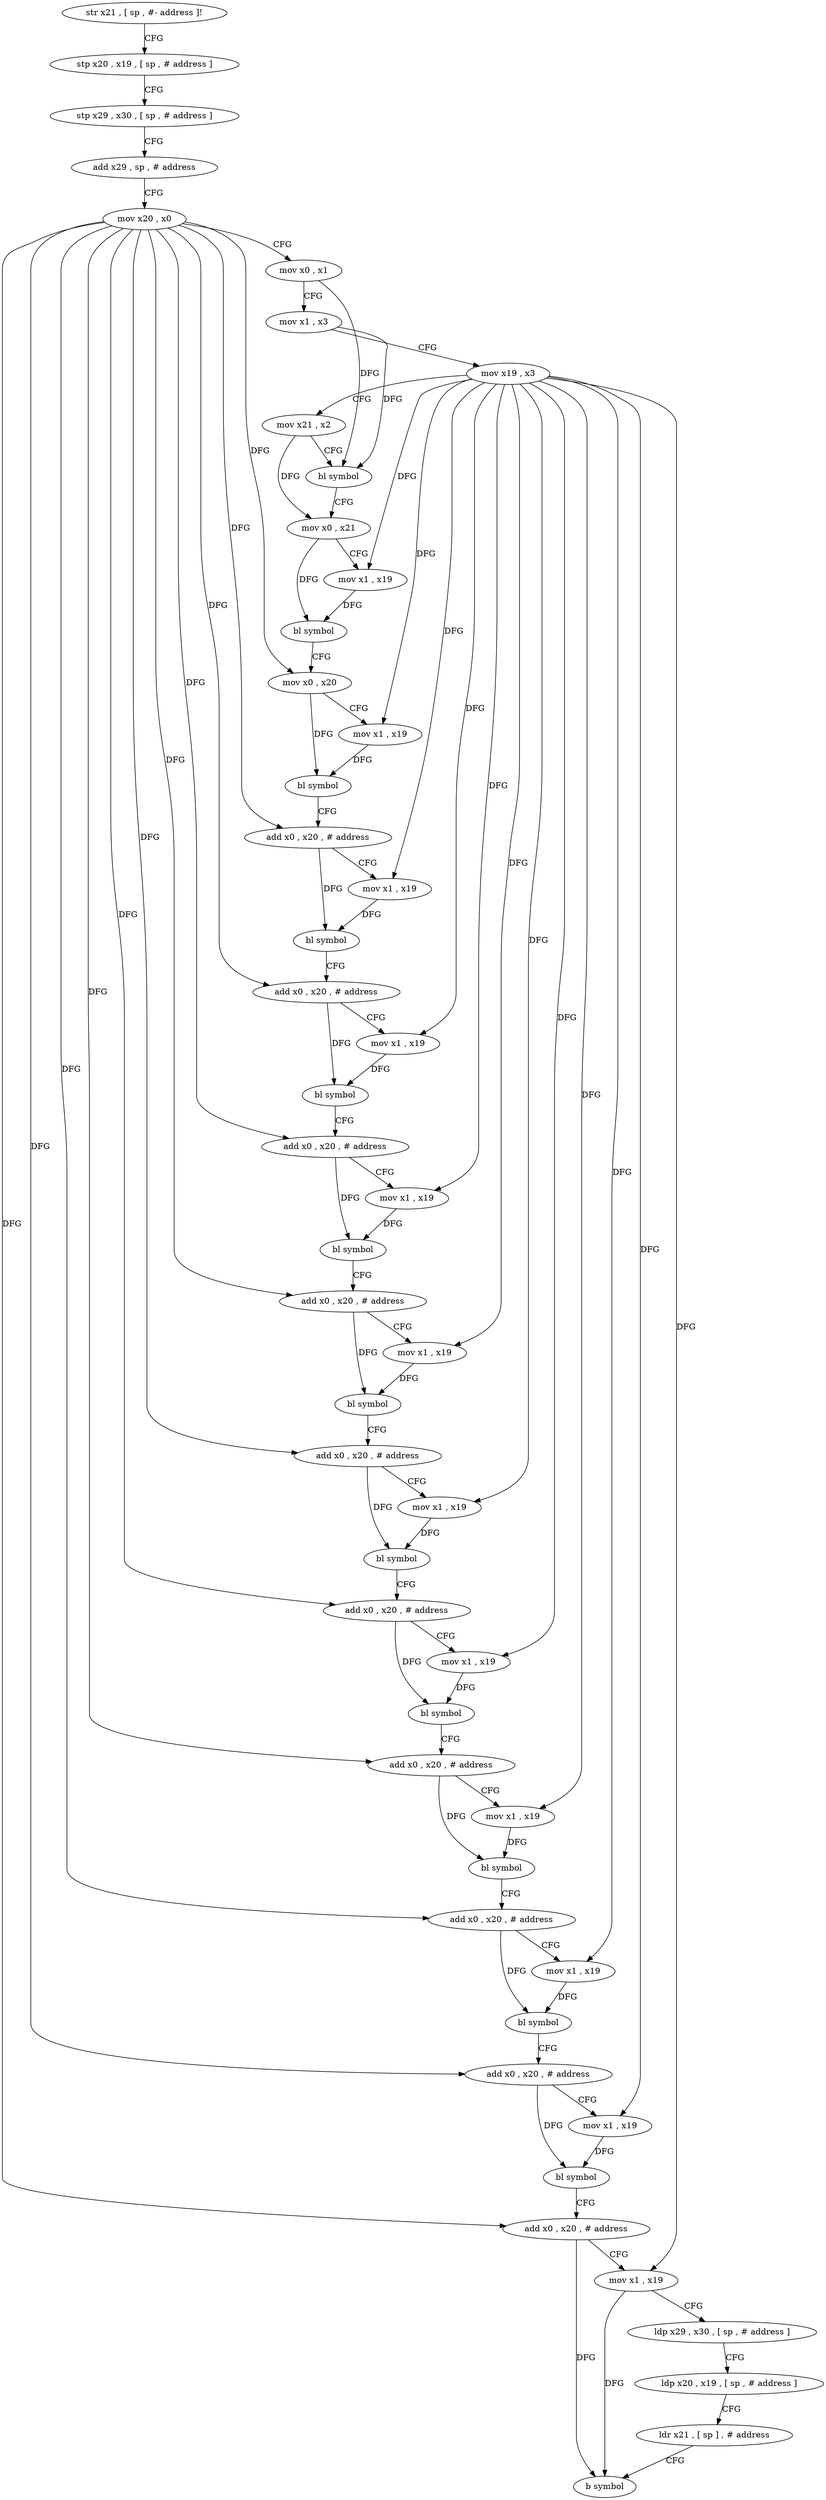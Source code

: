 digraph "func" {
"4228120" [label = "str x21 , [ sp , #- address ]!" ]
"4228124" [label = "stp x20 , x19 , [ sp , # address ]" ]
"4228128" [label = "stp x29 , x30 , [ sp , # address ]" ]
"4228132" [label = "add x29 , sp , # address" ]
"4228136" [label = "mov x20 , x0" ]
"4228140" [label = "mov x0 , x1" ]
"4228144" [label = "mov x1 , x3" ]
"4228148" [label = "mov x19 , x3" ]
"4228152" [label = "mov x21 , x2" ]
"4228156" [label = "bl symbol" ]
"4228160" [label = "mov x0 , x21" ]
"4228164" [label = "mov x1 , x19" ]
"4228168" [label = "bl symbol" ]
"4228172" [label = "mov x0 , x20" ]
"4228176" [label = "mov x1 , x19" ]
"4228180" [label = "bl symbol" ]
"4228184" [label = "add x0 , x20 , # address" ]
"4228188" [label = "mov x1 , x19" ]
"4228192" [label = "bl symbol" ]
"4228196" [label = "add x0 , x20 , # address" ]
"4228200" [label = "mov x1 , x19" ]
"4228204" [label = "bl symbol" ]
"4228208" [label = "add x0 , x20 , # address" ]
"4228212" [label = "mov x1 , x19" ]
"4228216" [label = "bl symbol" ]
"4228220" [label = "add x0 , x20 , # address" ]
"4228224" [label = "mov x1 , x19" ]
"4228228" [label = "bl symbol" ]
"4228232" [label = "add x0 , x20 , # address" ]
"4228236" [label = "mov x1 , x19" ]
"4228240" [label = "bl symbol" ]
"4228244" [label = "add x0 , x20 , # address" ]
"4228248" [label = "mov x1 , x19" ]
"4228252" [label = "bl symbol" ]
"4228256" [label = "add x0 , x20 , # address" ]
"4228260" [label = "mov x1 , x19" ]
"4228264" [label = "bl symbol" ]
"4228268" [label = "add x0 , x20 , # address" ]
"4228272" [label = "mov x1 , x19" ]
"4228276" [label = "bl symbol" ]
"4228280" [label = "add x0 , x20 , # address" ]
"4228284" [label = "mov x1 , x19" ]
"4228288" [label = "bl symbol" ]
"4228292" [label = "add x0 , x20 , # address" ]
"4228296" [label = "mov x1 , x19" ]
"4228300" [label = "ldp x29 , x30 , [ sp , # address ]" ]
"4228304" [label = "ldp x20 , x19 , [ sp , # address ]" ]
"4228308" [label = "ldr x21 , [ sp ] , # address" ]
"4228312" [label = "b symbol" ]
"4228120" -> "4228124" [ label = "CFG" ]
"4228124" -> "4228128" [ label = "CFG" ]
"4228128" -> "4228132" [ label = "CFG" ]
"4228132" -> "4228136" [ label = "CFG" ]
"4228136" -> "4228140" [ label = "CFG" ]
"4228136" -> "4228172" [ label = "DFG" ]
"4228136" -> "4228184" [ label = "DFG" ]
"4228136" -> "4228196" [ label = "DFG" ]
"4228136" -> "4228208" [ label = "DFG" ]
"4228136" -> "4228220" [ label = "DFG" ]
"4228136" -> "4228232" [ label = "DFG" ]
"4228136" -> "4228244" [ label = "DFG" ]
"4228136" -> "4228256" [ label = "DFG" ]
"4228136" -> "4228268" [ label = "DFG" ]
"4228136" -> "4228280" [ label = "DFG" ]
"4228136" -> "4228292" [ label = "DFG" ]
"4228140" -> "4228144" [ label = "CFG" ]
"4228140" -> "4228156" [ label = "DFG" ]
"4228144" -> "4228148" [ label = "CFG" ]
"4228144" -> "4228156" [ label = "DFG" ]
"4228148" -> "4228152" [ label = "CFG" ]
"4228148" -> "4228164" [ label = "DFG" ]
"4228148" -> "4228176" [ label = "DFG" ]
"4228148" -> "4228188" [ label = "DFG" ]
"4228148" -> "4228200" [ label = "DFG" ]
"4228148" -> "4228212" [ label = "DFG" ]
"4228148" -> "4228224" [ label = "DFG" ]
"4228148" -> "4228236" [ label = "DFG" ]
"4228148" -> "4228248" [ label = "DFG" ]
"4228148" -> "4228260" [ label = "DFG" ]
"4228148" -> "4228272" [ label = "DFG" ]
"4228148" -> "4228284" [ label = "DFG" ]
"4228148" -> "4228296" [ label = "DFG" ]
"4228152" -> "4228156" [ label = "CFG" ]
"4228152" -> "4228160" [ label = "DFG" ]
"4228156" -> "4228160" [ label = "CFG" ]
"4228160" -> "4228164" [ label = "CFG" ]
"4228160" -> "4228168" [ label = "DFG" ]
"4228164" -> "4228168" [ label = "DFG" ]
"4228168" -> "4228172" [ label = "CFG" ]
"4228172" -> "4228176" [ label = "CFG" ]
"4228172" -> "4228180" [ label = "DFG" ]
"4228176" -> "4228180" [ label = "DFG" ]
"4228180" -> "4228184" [ label = "CFG" ]
"4228184" -> "4228188" [ label = "CFG" ]
"4228184" -> "4228192" [ label = "DFG" ]
"4228188" -> "4228192" [ label = "DFG" ]
"4228192" -> "4228196" [ label = "CFG" ]
"4228196" -> "4228200" [ label = "CFG" ]
"4228196" -> "4228204" [ label = "DFG" ]
"4228200" -> "4228204" [ label = "DFG" ]
"4228204" -> "4228208" [ label = "CFG" ]
"4228208" -> "4228212" [ label = "CFG" ]
"4228208" -> "4228216" [ label = "DFG" ]
"4228212" -> "4228216" [ label = "DFG" ]
"4228216" -> "4228220" [ label = "CFG" ]
"4228220" -> "4228224" [ label = "CFG" ]
"4228220" -> "4228228" [ label = "DFG" ]
"4228224" -> "4228228" [ label = "DFG" ]
"4228228" -> "4228232" [ label = "CFG" ]
"4228232" -> "4228236" [ label = "CFG" ]
"4228232" -> "4228240" [ label = "DFG" ]
"4228236" -> "4228240" [ label = "DFG" ]
"4228240" -> "4228244" [ label = "CFG" ]
"4228244" -> "4228248" [ label = "CFG" ]
"4228244" -> "4228252" [ label = "DFG" ]
"4228248" -> "4228252" [ label = "DFG" ]
"4228252" -> "4228256" [ label = "CFG" ]
"4228256" -> "4228260" [ label = "CFG" ]
"4228256" -> "4228264" [ label = "DFG" ]
"4228260" -> "4228264" [ label = "DFG" ]
"4228264" -> "4228268" [ label = "CFG" ]
"4228268" -> "4228272" [ label = "CFG" ]
"4228268" -> "4228276" [ label = "DFG" ]
"4228272" -> "4228276" [ label = "DFG" ]
"4228276" -> "4228280" [ label = "CFG" ]
"4228280" -> "4228284" [ label = "CFG" ]
"4228280" -> "4228288" [ label = "DFG" ]
"4228284" -> "4228288" [ label = "DFG" ]
"4228288" -> "4228292" [ label = "CFG" ]
"4228292" -> "4228296" [ label = "CFG" ]
"4228292" -> "4228312" [ label = "DFG" ]
"4228296" -> "4228300" [ label = "CFG" ]
"4228296" -> "4228312" [ label = "DFG" ]
"4228300" -> "4228304" [ label = "CFG" ]
"4228304" -> "4228308" [ label = "CFG" ]
"4228308" -> "4228312" [ label = "CFG" ]
}
